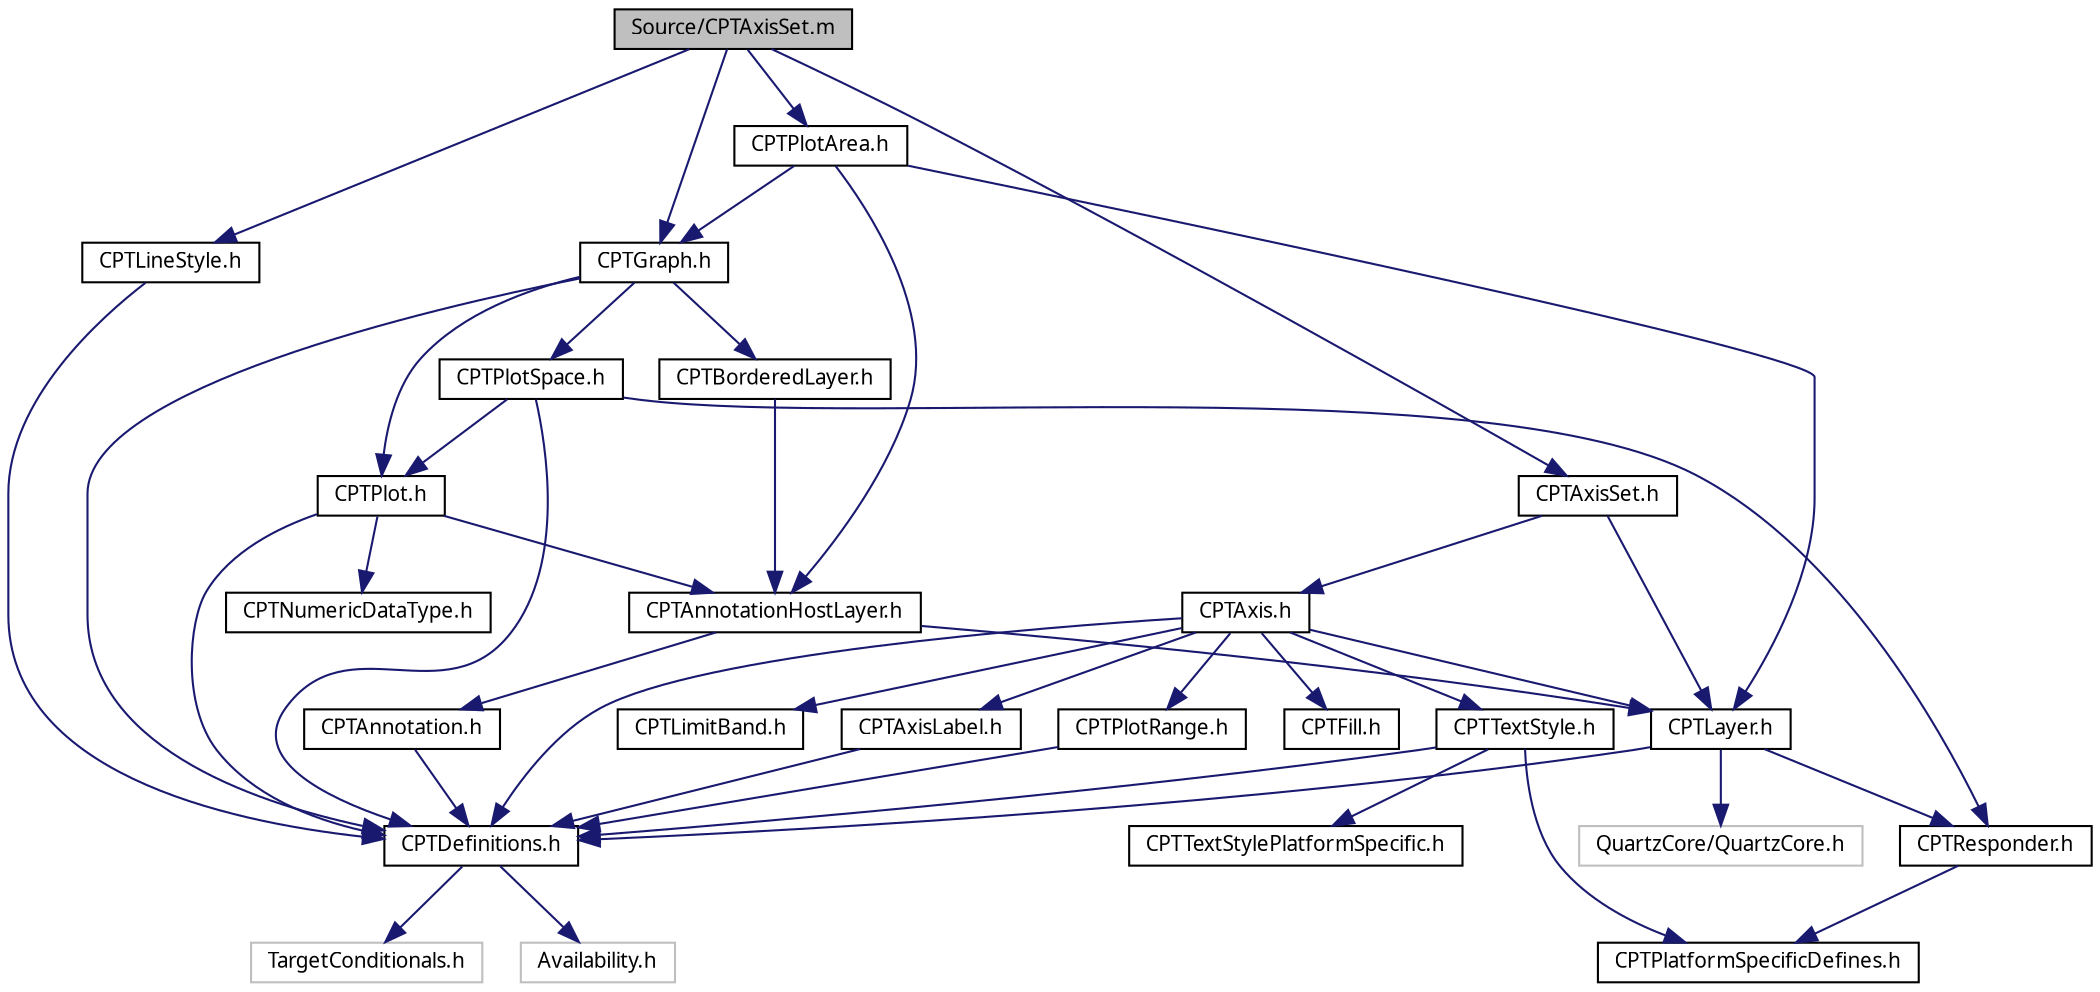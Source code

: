 digraph "Source/CPTAxisSet.m"
{
 // LATEX_PDF_SIZE
  bgcolor="transparent";
  edge [fontname="Lucinda Grande",fontsize="10",labelfontname="Lucinda Grande",labelfontsize="10"];
  node [fontname="Lucinda Grande",fontsize="10",shape=record];
  Node1 [label="Source/CPTAxisSet.m",height=0.2,width=0.4,color="black", fillcolor="grey75", style="filled", fontcolor="black",tooltip=" "];
  Node1 -> Node2 [color="midnightblue",fontsize="10",style="solid",fontname="Lucinda Grande"];
  Node2 [label="CPTAxisSet.h",height=0.2,width=0.4,color="black",URL="$_c_p_t_axis_set_8h.html",tooltip=" "];
  Node2 -> Node3 [color="midnightblue",fontsize="10",style="solid",fontname="Lucinda Grande"];
  Node3 [label="CPTLayer.h",height=0.2,width=0.4,color="black",URL="$_c_p_t_layer_8h.html",tooltip=" "];
  Node3 -> Node4 [color="midnightblue",fontsize="10",style="solid",fontname="Lucinda Grande"];
  Node4 [label="CPTResponder.h",height=0.2,width=0.4,color="black",URL="$_c_p_t_responder_8h.html",tooltip=" "];
  Node4 -> Node5 [color="midnightblue",fontsize="10",style="solid",fontname="Lucinda Grande"];
  Node5 [label="CPTPlatformSpecificDefines.h",height=0.2,width=0.4,color="black",URL="$_c_p_t_platform_specific_defines_8h.html",tooltip=" "];
  Node3 -> Node6 [color="midnightblue",fontsize="10",style="solid",fontname="Lucinda Grande"];
  Node6 [label="QuartzCore/QuartzCore.h",height=0.2,width=0.4,color="grey75",tooltip=" "];
  Node3 -> Node7 [color="midnightblue",fontsize="10",style="solid",fontname="Lucinda Grande"];
  Node7 [label="CPTDefinitions.h",height=0.2,width=0.4,color="black",URL="$_c_p_t_definitions_8h.html",tooltip=" "];
  Node7 -> Node8 [color="midnightblue",fontsize="10",style="solid",fontname="Lucinda Grande"];
  Node8 [label="TargetConditionals.h",height=0.2,width=0.4,color="grey75",tooltip=" "];
  Node7 -> Node9 [color="midnightblue",fontsize="10",style="solid",fontname="Lucinda Grande"];
  Node9 [label="Availability.h",height=0.2,width=0.4,color="grey75",tooltip=" "];
  Node2 -> Node10 [color="midnightblue",fontsize="10",style="solid",fontname="Lucinda Grande"];
  Node10 [label="CPTAxis.h",height=0.2,width=0.4,color="black",URL="$_c_p_t_axis_8h.html",tooltip=" "];
  Node10 -> Node11 [color="midnightblue",fontsize="10",style="solid",fontname="Lucinda Grande"];
  Node11 [label="CPTAxisLabel.h",height=0.2,width=0.4,color="black",URL="$_c_p_t_axis_label_8h.html",tooltip=" "];
  Node11 -> Node7 [color="midnightblue",fontsize="10",style="solid",fontname="Lucinda Grande"];
  Node10 -> Node7 [color="midnightblue",fontsize="10",style="solid",fontname="Lucinda Grande"];
  Node10 -> Node12 [color="midnightblue",fontsize="10",style="solid",fontname="Lucinda Grande"];
  Node12 [label="CPTFill.h",height=0.2,width=0.4,color="black",URL="$_c_p_t_fill_8h.html",tooltip=" "];
  Node10 -> Node3 [color="midnightblue",fontsize="10",style="solid",fontname="Lucinda Grande"];
  Node10 -> Node13 [color="midnightblue",fontsize="10",style="solid",fontname="Lucinda Grande"];
  Node13 [label="CPTLimitBand.h",height=0.2,width=0.4,color="black",URL="$_c_p_t_limit_band_8h.html",tooltip=" "];
  Node10 -> Node14 [color="midnightblue",fontsize="10",style="solid",fontname="Lucinda Grande"];
  Node14 [label="CPTPlotRange.h",height=0.2,width=0.4,color="black",URL="$_c_p_t_plot_range_8h.html",tooltip=" "];
  Node14 -> Node7 [color="midnightblue",fontsize="10",style="solid",fontname="Lucinda Grande"];
  Node10 -> Node15 [color="midnightblue",fontsize="10",style="solid",fontname="Lucinda Grande"];
  Node15 [label="CPTTextStyle.h",height=0.2,width=0.4,color="black",URL="$_c_p_t_text_style_8h.html",tooltip=" "];
  Node15 -> Node5 [color="midnightblue",fontsize="10",style="solid",fontname="Lucinda Grande"];
  Node15 -> Node16 [color="midnightblue",fontsize="10",style="solid",fontname="Lucinda Grande"];
  Node16 [label="CPTTextStylePlatformSpecific.h",height=0.2,width=0.4,color="black",URL="$_c_p_t_text_style_platform_specific_8h.html",tooltip=" "];
  Node15 -> Node7 [color="midnightblue",fontsize="10",style="solid",fontname="Lucinda Grande"];
  Node1 -> Node17 [color="midnightblue",fontsize="10",style="solid",fontname="Lucinda Grande"];
  Node17 [label="CPTGraph.h",height=0.2,width=0.4,color="black",URL="$_c_p_t_graph_8h.html",tooltip=" "];
  Node17 -> Node18 [color="midnightblue",fontsize="10",style="solid",fontname="Lucinda Grande"];
  Node18 [label="CPTBorderedLayer.h",height=0.2,width=0.4,color="black",URL="$_c_p_t_bordered_layer_8h.html",tooltip=" "];
  Node18 -> Node19 [color="midnightblue",fontsize="10",style="solid",fontname="Lucinda Grande"];
  Node19 [label="CPTAnnotationHostLayer.h",height=0.2,width=0.4,color="black",URL="$_c_p_t_annotation_host_layer_8h.html",tooltip=" "];
  Node19 -> Node3 [color="midnightblue",fontsize="10",style="solid",fontname="Lucinda Grande"];
  Node19 -> Node20 [color="midnightblue",fontsize="10",style="solid",fontname="Lucinda Grande"];
  Node20 [label="CPTAnnotation.h",height=0.2,width=0.4,color="black",URL="$_c_p_t_annotation_8h.html",tooltip=" "];
  Node20 -> Node7 [color="midnightblue",fontsize="10",style="solid",fontname="Lucinda Grande"];
  Node17 -> Node7 [color="midnightblue",fontsize="10",style="solid",fontname="Lucinda Grande"];
  Node17 -> Node21 [color="midnightblue",fontsize="10",style="solid",fontname="Lucinda Grande"];
  Node21 [label="CPTPlot.h",height=0.2,width=0.4,color="black",URL="$_c_p_t_plot_8h.html",tooltip=" "];
  Node21 -> Node7 [color="midnightblue",fontsize="10",style="solid",fontname="Lucinda Grande"];
  Node21 -> Node22 [color="midnightblue",fontsize="10",style="solid",fontname="Lucinda Grande"];
  Node22 [label="CPTNumericDataType.h",height=0.2,width=0.4,color="black",URL="$_c_p_t_numeric_data_type_8h.html",tooltip=" "];
  Node21 -> Node19 [color="midnightblue",fontsize="10",style="solid",fontname="Lucinda Grande"];
  Node17 -> Node23 [color="midnightblue",fontsize="10",style="solid",fontname="Lucinda Grande"];
  Node23 [label="CPTPlotSpace.h",height=0.2,width=0.4,color="black",URL="$_c_p_t_plot_space_8h.html",tooltip=" "];
  Node23 -> Node21 [color="midnightblue",fontsize="10",style="solid",fontname="Lucinda Grande"];
  Node23 -> Node4 [color="midnightblue",fontsize="10",style="solid",fontname="Lucinda Grande"];
  Node23 -> Node7 [color="midnightblue",fontsize="10",style="solid",fontname="Lucinda Grande"];
  Node1 -> Node24 [color="midnightblue",fontsize="10",style="solid",fontname="Lucinda Grande"];
  Node24 [label="CPTLineStyle.h",height=0.2,width=0.4,color="black",URL="$_c_p_t_line_style_8h.html",tooltip=" "];
  Node24 -> Node7 [color="midnightblue",fontsize="10",style="solid",fontname="Lucinda Grande"];
  Node1 -> Node25 [color="midnightblue",fontsize="10",style="solid",fontname="Lucinda Grande"];
  Node25 [label="CPTPlotArea.h",height=0.2,width=0.4,color="black",URL="$_c_p_t_plot_area_8h.html",tooltip=" "];
  Node25 -> Node17 [color="midnightblue",fontsize="10",style="solid",fontname="Lucinda Grande"];
  Node25 -> Node3 [color="midnightblue",fontsize="10",style="solid",fontname="Lucinda Grande"];
  Node25 -> Node19 [color="midnightblue",fontsize="10",style="solid",fontname="Lucinda Grande"];
}
